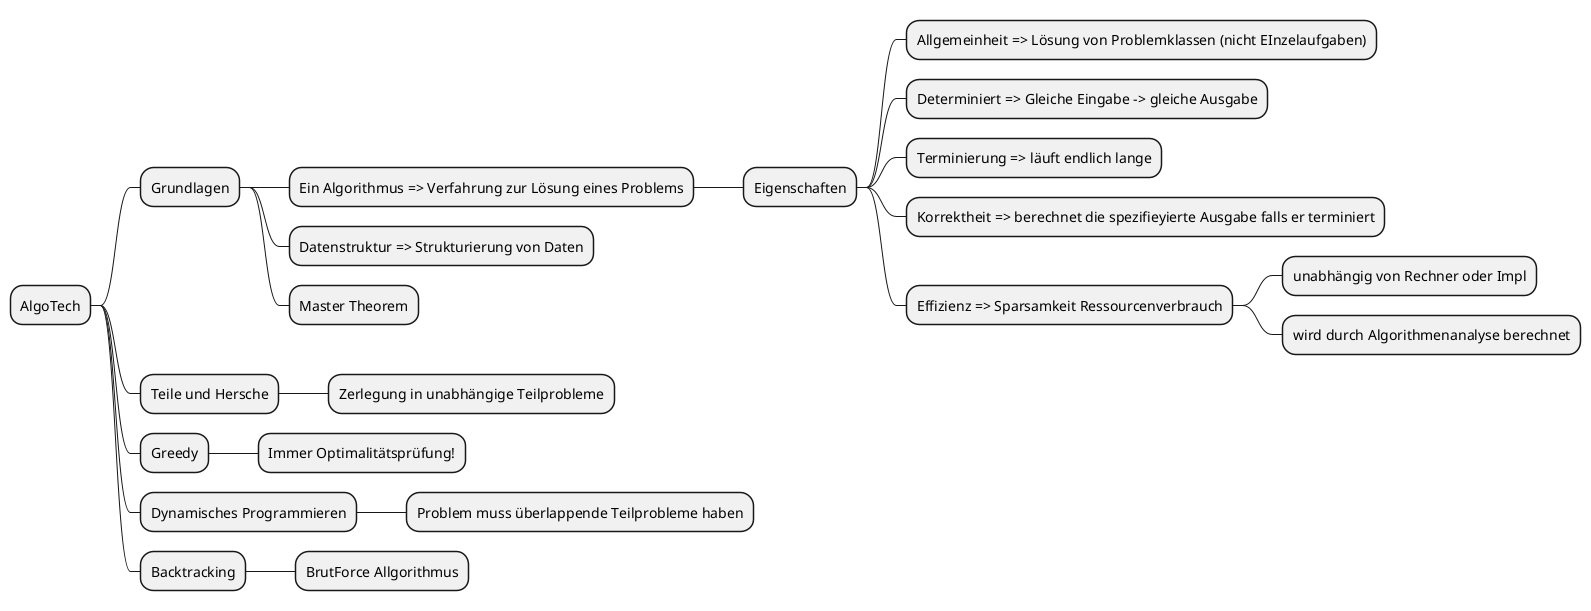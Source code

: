 @startmindmap
* AlgoTech
** Grundlagen
*** Ein Algorithmus => Verfahrung zur Lösung eines Problems
**** Eigenschaften
***** Allgemeinheit => Lösung von Problemklassen (nicht EInzelaufgaben)
***** Determiniert => Gleiche Eingabe -> gleiche Ausgabe
***** Terminierung => läuft endlich lange
***** Korrektheit => berechnet die spezifieyierte Ausgabe falls er terminiert
***** Effizienz => Sparsamkeit Ressourcenverbrauch
****** unabhängig von Rechner oder Impl
****** wird durch Algorithmenanalyse berechnet
*** Datenstruktur => Strukturierung von Daten
*** Master Theorem
** Teile und Hersche
*** Zerlegung in unabhängige Teilprobleme
** Greedy
*** Immer Optimalitätsprüfung!
** Dynamisches Programmieren
*** Problem muss überlappende Teilprobleme haben
** Backtracking
*** BrutForce Allgorithmus
@endmindmap